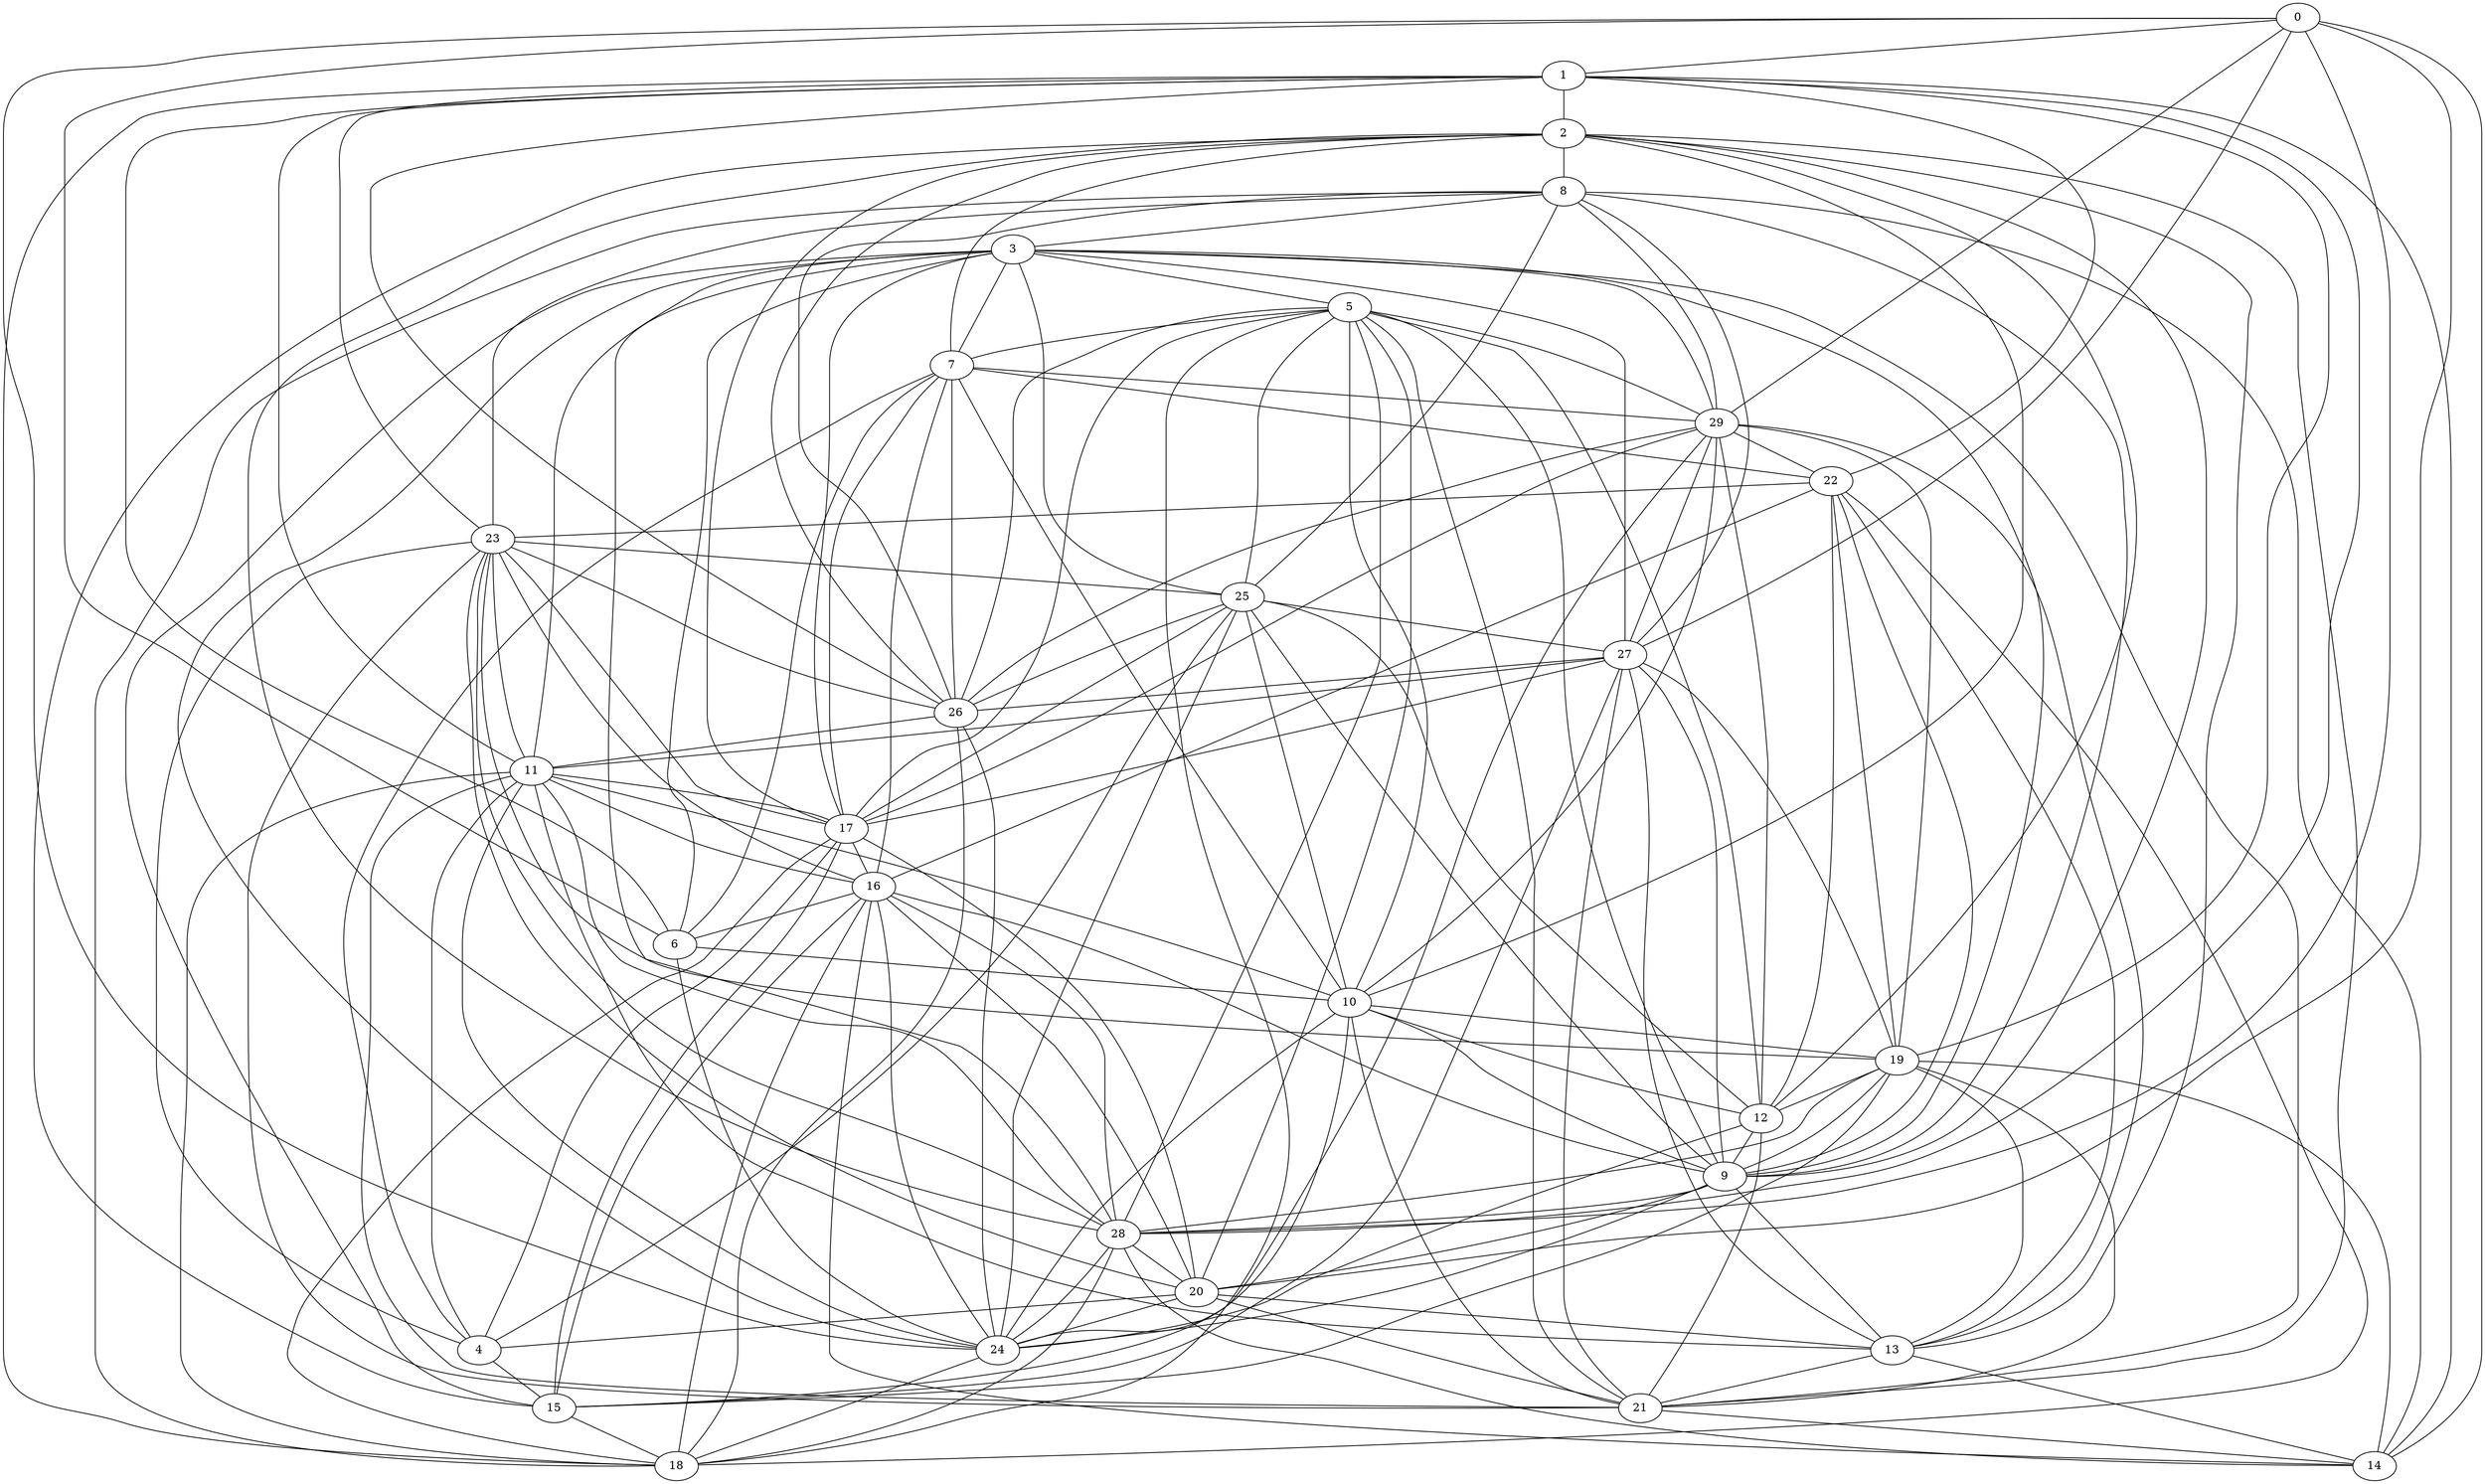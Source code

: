 graph G {
0;
1;
2;
3;
4;
5;
6;
7;
8;
9;
10;
11;
12;
13;
14;
15;
16;
17;
18;
19;
20;
21;
22;
23;
24;
25;
26;
27;
28;
29;
25--5 ;
24--29 ;
21--5 ;
6--10 ;
1--28 ;
21--27 ;
7--2 ;
7--16 ;
2--21 ;
3--5 ;
7--29 ;
5--10 ;
8--26 ;
24--6 ;
2--12 ;
9--20 ;
14--0 ;
29--0 ;
25--8 ;
29--17 ;
10--29 ;
10--9 ;
10--15 ;
20--4 ;
18--26 ;
29--13 ;
2--10 ;
19--13 ;
25--4 ;
15--18 ;
23--8 ;
19--15 ;
8--14 ;
21--10 ;
15--2 ;
24--11 ;
23--20 ;
23--19 ;
22--9 ;
23--21 ;
24--10 ;
12--21 ;
24--3 ;
13--11 ;
14--1 ;
20--24 ;
11--17 ;
26--25 ;
26--11 ;
16--6 ;
0--1 ;
1--11 ;
17--7 ;
12--24 ;
8--3 ;
19--28 ;
27--26 ;
16--11 ;
24--18 ;
11--18 ;
2--17 ;
24--28 ;
3--17 ;
3--27 ;
7--6 ;
12--25 ;
20--17 ;
28--23 ;
9--13 ;
16--20 ;
5--12 ;
28--20 ;
16--28 ;
11--21 ;
17--16 ;
17--23 ;
4--17 ;
19--22 ;
4--11 ;
22--13 ;
25--17 ;
17--18 ;
9--27 ;
24--26 ;
26--23 ;
26--5 ;
24--25 ;
4--23 ;
16--15 ;
27--29 ;
26--29 ;
28--18 ;
26--2 ;
20--0 ;
13--21 ;
13--27 ;
15--27 ;
25--9 ;
9--5 ;
7--4 ;
1--6 ;
7--22 ;
24--9 ;
14--13 ;
2--13 ;
25--3 ;
2--28 ;
16--9 ;
3--6 ;
15--3 ;
21--14 ;
28--11 ;
12--9 ;
19--9 ;
14--28 ;
29--12 ;
10--19 ;
29--5 ;
7--3 ;
20--13 ;
14--19 ;
27--8 ;
10--7 ;
22--12 ;
3--21 ;
3--11 ;
20--5 ;
17--27 ;
3--9 ;
6--0 ;
1--18 ;
19--27 ;
16--23 ;
28--3 ;
1--19 ;
1--2 ;
1--23 ;
29--22 ;
10--25 ;
8--9 ;
26--1 ;
12--10 ;
16--18 ;
4--15 ;
25--27 ;
10--11 ;
3--29 ;
9--28 ;
5--17 ;
21--20 ;
8--18 ;
5--7 ;
2--9 ;
16--14 ;
21--19 ;
18--22 ;
0--27 ;
24--16 ;
22--23 ;
11--23 ;
17--15 ;
19--12 ;
5--28 ;
16--22 ;
28--0 ;
26--7 ;
23--25 ;
8--29 ;
2--8 ;
0--24 ;
19--29 ;
22--1 ;
11--27 ;
18--5 ;
}
